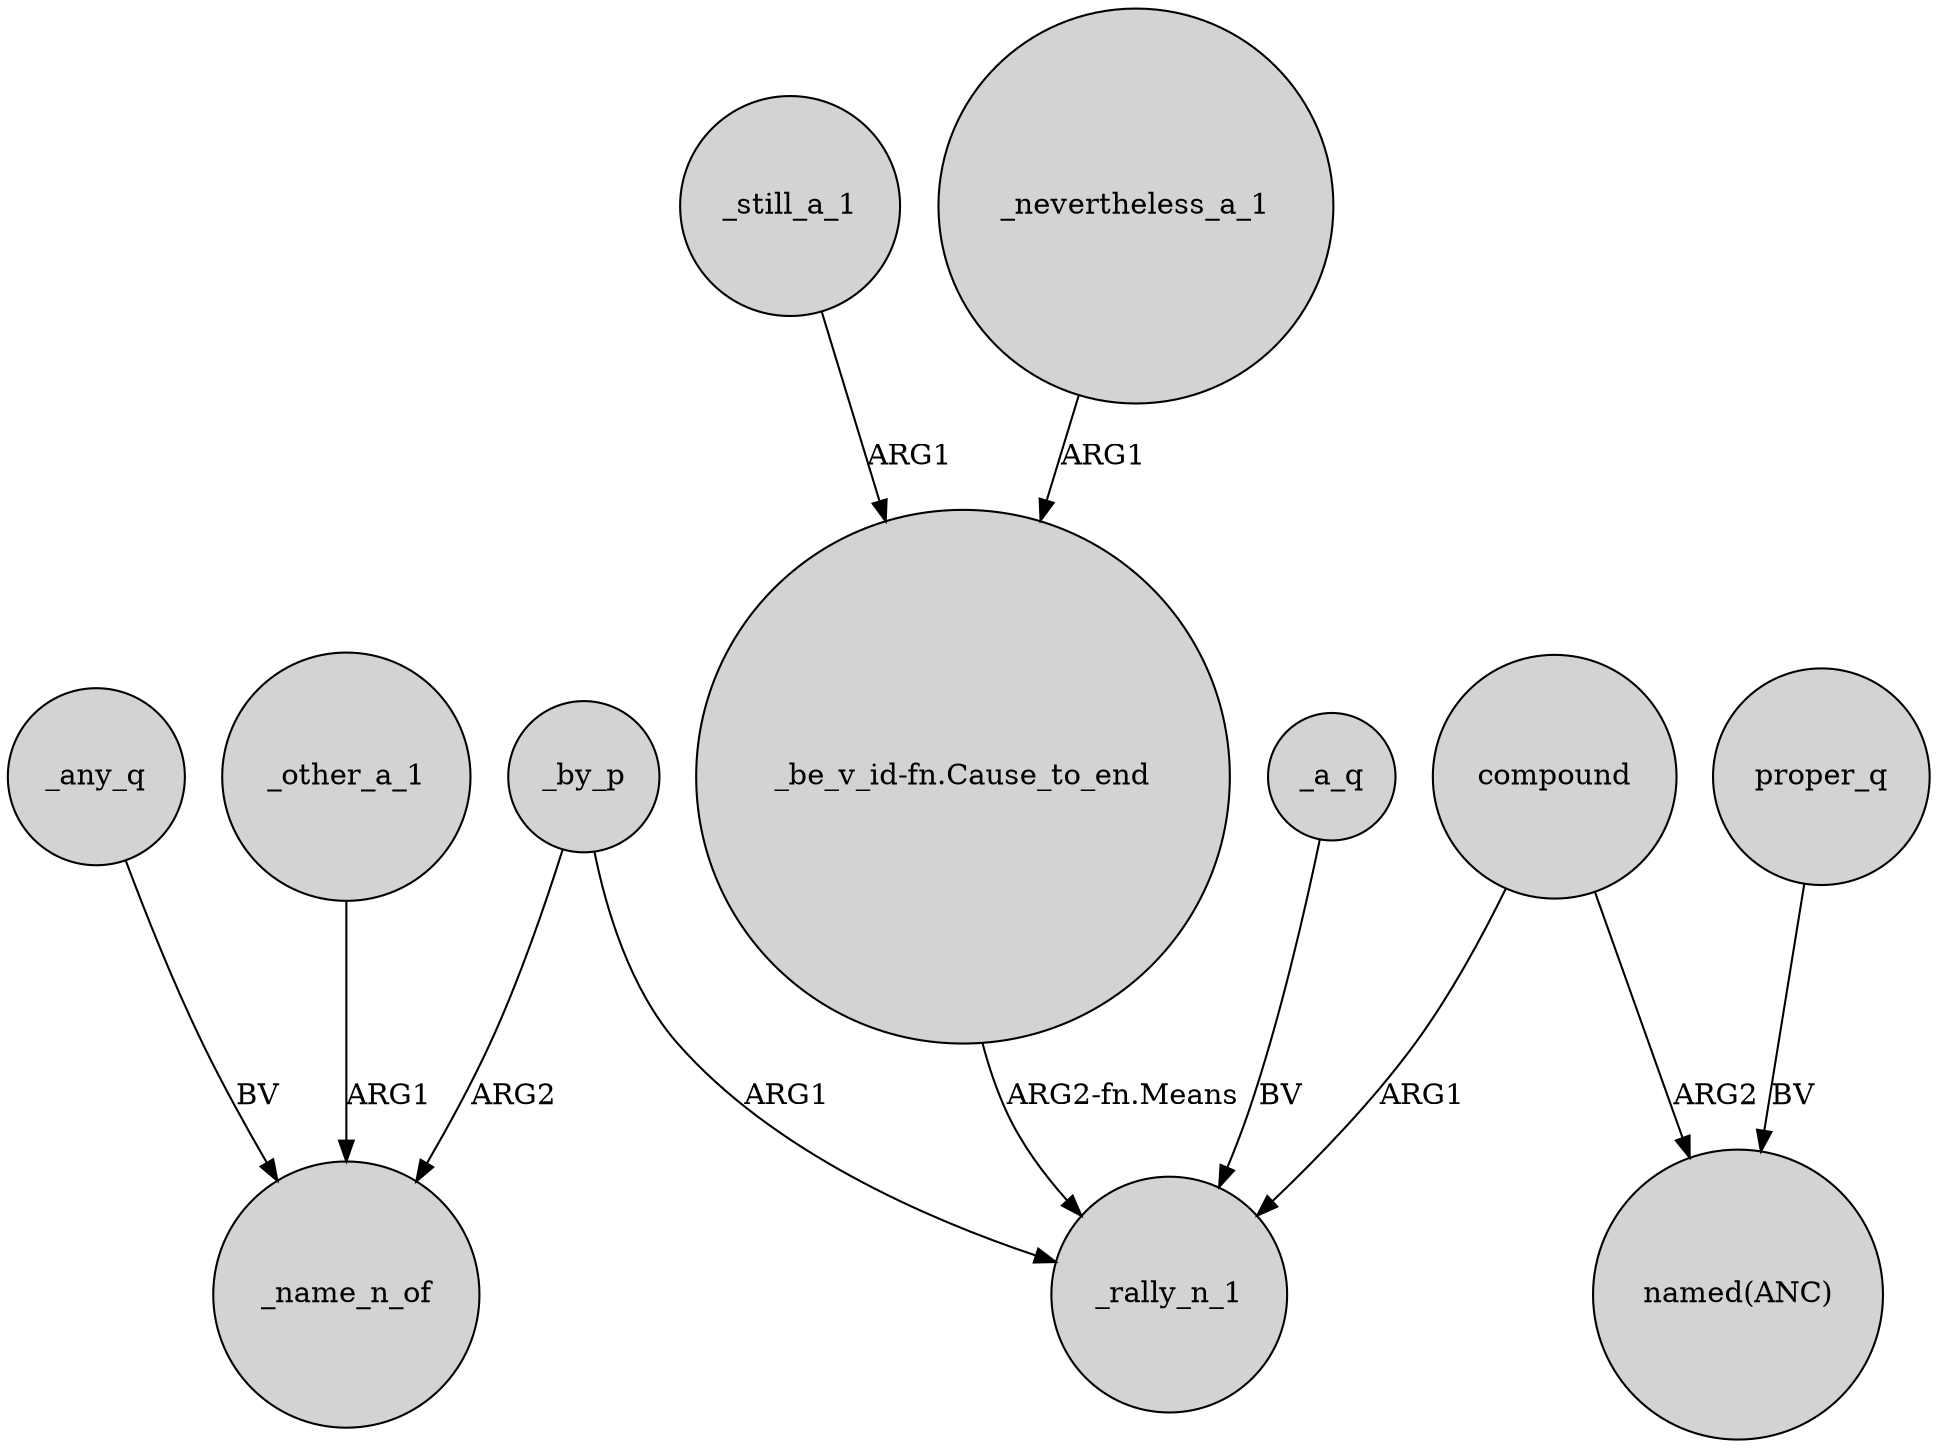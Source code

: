 digraph {
	node [shape=circle style=filled]
	_any_q -> _name_n_of [label=BV]
	"_be_v_id-fn.Cause_to_end" -> _rally_n_1 [label="ARG2-fn.Means"]
	_other_a_1 -> _name_n_of [label=ARG1]
	_a_q -> _rally_n_1 [label=BV]
	_still_a_1 -> "_be_v_id-fn.Cause_to_end" [label=ARG1]
	compound -> _rally_n_1 [label=ARG1]
	compound -> "named(ANC)" [label=ARG2]
	proper_q -> "named(ANC)" [label=BV]
	_by_p -> _name_n_of [label=ARG2]
	_nevertheless_a_1 -> "_be_v_id-fn.Cause_to_end" [label=ARG1]
	_by_p -> _rally_n_1 [label=ARG1]
}

